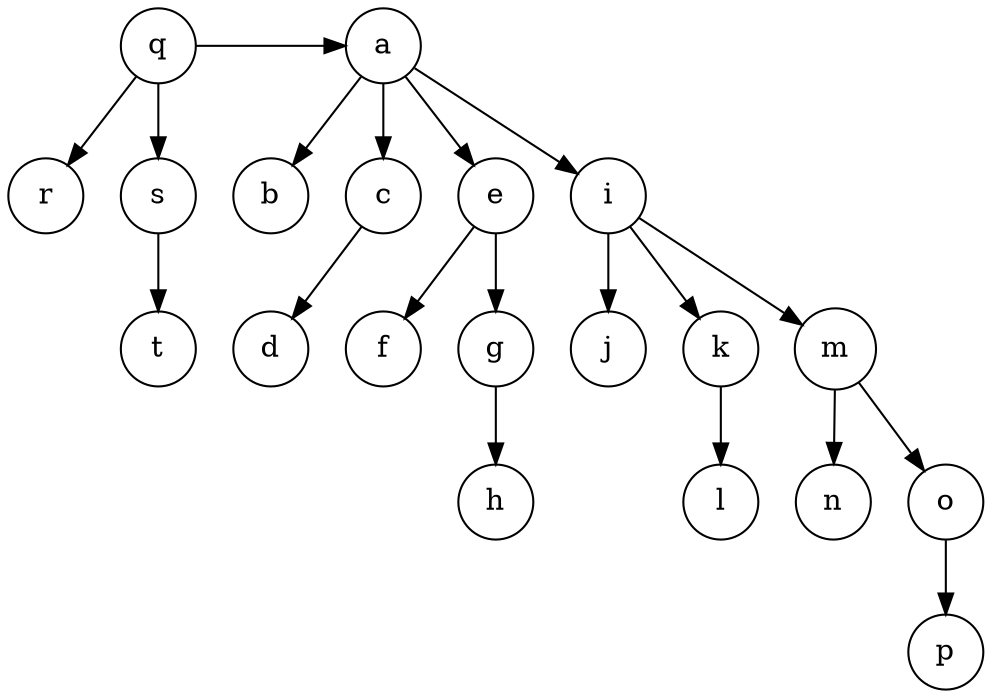 digraph G{
	margin="0"
	node[shape=circle]
	tq[label="q"];
	tqr[label="r"];
	tqs[label="s"];
	tqst[label="t"];
	tqs->tqst;
	{rank=same tqr->tqs[style=invis]}
	tq->tqr;
	tq->tqs;
	ta[label="a"];
	tab[label="b"];
	tac[label="c"];
	tacd[label="d"];
	tac->tacd;
	tae[label="e"];
	taef[label="f"];
	taeg[label="g"];
	taegh[label="h"];
	taeg->taegh;
	{rank=same taef->taeg[style=invis]}
	tae->taef;
	tae->taeg;
	tai[label="i"];
	taij[label="j"];
	taik[label="k"];
	taikl[label="l"];
	taik->taikl;
	taim[label="m"];
	taimn[label="n"];
	taimo[label="o"];
	taimop[label="p"];
	taimo->taimop;
	{rank=same taimn->taimo[style=invis]}
	taim->taimn;
	taim->taimo;
	{rank=same taij->taik->taim[style=invis]}
	tai->taij;
	tai->taik;
	tai->taim;
	{rank=same tab->tac->tae->tai[style=invis]}
	ta->tab;
	ta->tac;
	ta->tae;
	ta->tai;
	{rank=same tq->ta}
}